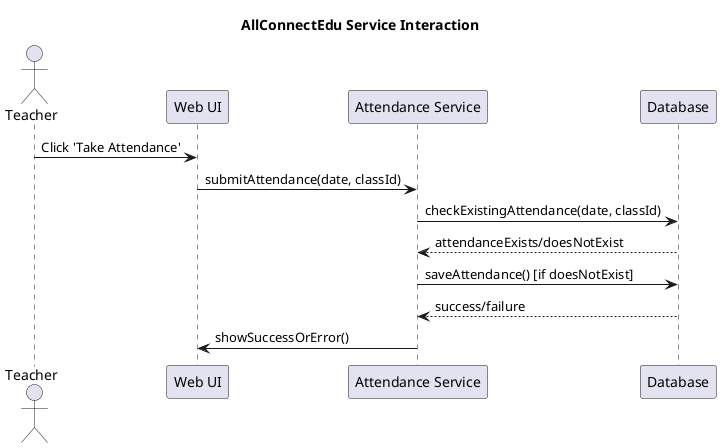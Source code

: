@startuml service_interaction
title: AllConnectEdu Service Interaction
actor Teacher
participant "Web UI" as UI
participant "Attendance Service" as Attendance
participant "Database" as DB

Teacher -> UI : Click 'Take Attendance'
UI -> Attendance : submitAttendance(date, classId)
Attendance -> DB : checkExistingAttendance(date, classId)
DB --> Attendance : attendanceExists/doesNotExist
Attendance -> DB : saveAttendance() [if doesNotExist]
DB --> Attendance : success/failure
Attendance -> UI : showSuccessOrError()
@enduml
